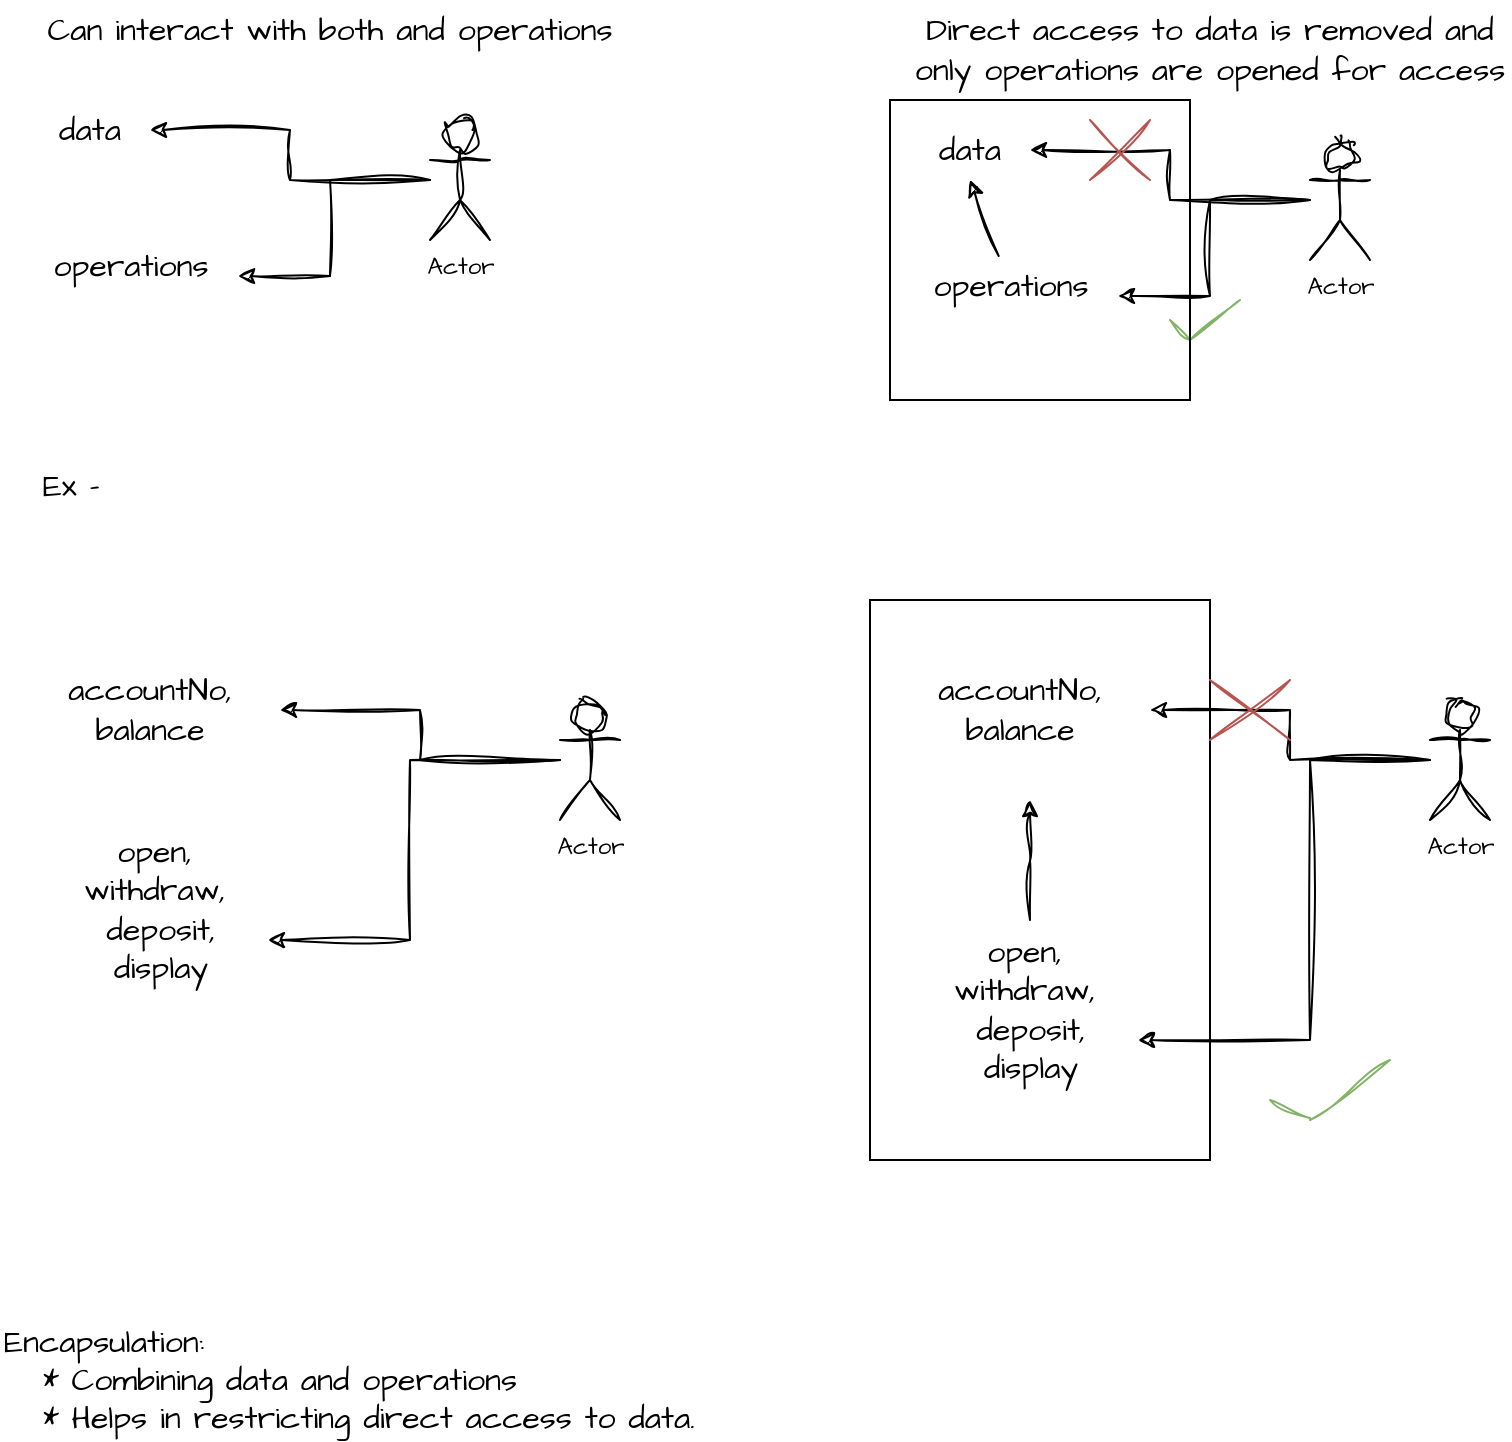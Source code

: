 <mxfile version="28.0.6" pages="2">
  <diagram name="Encapsulation" id="HvBmf6b5bai5dUs95Qzn">
    <mxGraphModel dx="1348" dy="609" grid="1" gridSize="10" guides="1" tooltips="1" connect="1" arrows="1" fold="1" page="1" pageScale="1" pageWidth="1100" pageHeight="850" math="0" shadow="0">
      <root>
        <mxCell id="0" />
        <mxCell id="1" parent="0" />
        <mxCell id="zRorgcqT-lJxtyjFcjAf-1" value="data" style="text;html=1;align=center;verticalAlign=middle;whiteSpace=wrap;rounded=0;fontFamily=Architects Daughter;fontSource=https%3A%2F%2Ffonts.googleapis.com%2Fcss%3Ffamily%3DArchitects%2BDaughter;fontSize=16;" vertex="1" parent="1">
          <mxGeometry x="160" y="80" width="60" height="30" as="geometry" />
        </mxCell>
        <mxCell id="zRorgcqT-lJxtyjFcjAf-2" value="operations" style="text;html=1;align=center;verticalAlign=middle;resizable=0;points=[];autosize=1;strokeColor=none;fillColor=none;fontFamily=Architects Daughter;fontSource=https%3A%2F%2Ffonts.googleapis.com%2Fcss%3Ffamily%3DArchitects%2BDaughter;fontSize=16;" vertex="1" parent="1">
          <mxGeometry x="160" y="148" width="100" height="30" as="geometry" />
        </mxCell>
        <mxCell id="zRorgcqT-lJxtyjFcjAf-4" style="edgeStyle=orthogonalEdgeStyle;rounded=0;sketch=1;hachureGap=4;jiggle=2;curveFitting=1;orthogonalLoop=1;jettySize=auto;html=1;entryX=1;entryY=0.5;entryDx=0;entryDy=0;fontFamily=Architects Daughter;fontSource=https%3A%2F%2Ffonts.googleapis.com%2Fcss%3Ffamily%3DArchitects%2BDaughter;fontSize=16;fontColor=default;" edge="1" parent="1" source="zRorgcqT-lJxtyjFcjAf-3" target="zRorgcqT-lJxtyjFcjAf-1">
          <mxGeometry relative="1" as="geometry" />
        </mxCell>
        <mxCell id="zRorgcqT-lJxtyjFcjAf-3" value="Actor" style="shape=umlActor;verticalLabelPosition=bottom;verticalAlign=top;html=1;outlineConnect=0;sketch=1;hachureGap=4;jiggle=2;curveFitting=1;fontFamily=Architects Daughter;fontSource=https%3A%2F%2Ffonts.googleapis.com%2Fcss%3Ffamily%3DArchitects%2BDaughter;" vertex="1" parent="1">
          <mxGeometry x="360" y="90" width="30" height="60" as="geometry" />
        </mxCell>
        <mxCell id="zRorgcqT-lJxtyjFcjAf-5" style="edgeStyle=orthogonalEdgeStyle;rounded=0;sketch=1;hachureGap=4;jiggle=2;curveFitting=1;orthogonalLoop=1;jettySize=auto;html=1;entryX=1.04;entryY=0.667;entryDx=0;entryDy=0;entryPerimeter=0;fontFamily=Architects Daughter;fontSource=https%3A%2F%2Ffonts.googleapis.com%2Fcss%3Ffamily%3DArchitects%2BDaughter;fontSize=16;fontColor=default;" edge="1" parent="1" source="zRorgcqT-lJxtyjFcjAf-3" target="zRorgcqT-lJxtyjFcjAf-2">
          <mxGeometry relative="1" as="geometry" />
        </mxCell>
        <mxCell id="zRorgcqT-lJxtyjFcjAf-6" value="Can interact with both and operations" style="text;html=1;align=center;verticalAlign=middle;whiteSpace=wrap;rounded=0;fontFamily=Architects Daughter;fontSource=https%3A%2F%2Ffonts.googleapis.com%2Fcss%3Ffamily%3DArchitects%2BDaughter;fontSize=16;fontColor=default;" vertex="1" parent="1">
          <mxGeometry x="160" y="30" width="300" height="30" as="geometry" />
        </mxCell>
        <mxCell id="zRorgcqT-lJxtyjFcjAf-7" value="data" style="text;html=1;align=center;verticalAlign=middle;whiteSpace=wrap;rounded=0;fontFamily=Architects Daughter;fontSource=https%3A%2F%2Ffonts.googleapis.com%2Fcss%3Ffamily%3DArchitects%2BDaughter;fontSize=16;" vertex="1" parent="1">
          <mxGeometry x="600" y="90" width="60" height="30" as="geometry" />
        </mxCell>
        <mxCell id="zRorgcqT-lJxtyjFcjAf-8" value="operations" style="text;html=1;align=center;verticalAlign=middle;resizable=0;points=[];autosize=1;strokeColor=none;fillColor=none;fontFamily=Architects Daughter;fontSource=https%3A%2F%2Ffonts.googleapis.com%2Fcss%3Ffamily%3DArchitects%2BDaughter;fontSize=16;" vertex="1" parent="1">
          <mxGeometry x="600" y="158" width="100" height="30" as="geometry" />
        </mxCell>
        <mxCell id="zRorgcqT-lJxtyjFcjAf-9" style="edgeStyle=orthogonalEdgeStyle;rounded=0;sketch=1;hachureGap=4;jiggle=2;curveFitting=1;orthogonalLoop=1;jettySize=auto;html=1;entryX=1;entryY=0.5;entryDx=0;entryDy=0;fontFamily=Architects Daughter;fontSource=https%3A%2F%2Ffonts.googleapis.com%2Fcss%3Ffamily%3DArchitects%2BDaughter;fontSize=16;fontColor=default;" edge="1" parent="1" source="zRorgcqT-lJxtyjFcjAf-10" target="zRorgcqT-lJxtyjFcjAf-7">
          <mxGeometry relative="1" as="geometry" />
        </mxCell>
        <mxCell id="zRorgcqT-lJxtyjFcjAf-10" value="Actor" style="shape=umlActor;verticalLabelPosition=bottom;verticalAlign=top;html=1;outlineConnect=0;sketch=1;hachureGap=4;jiggle=2;curveFitting=1;fontFamily=Architects Daughter;fontSource=https%3A%2F%2Ffonts.googleapis.com%2Fcss%3Ffamily%3DArchitects%2BDaughter;" vertex="1" parent="1">
          <mxGeometry x="800" y="100" width="30" height="60" as="geometry" />
        </mxCell>
        <mxCell id="zRorgcqT-lJxtyjFcjAf-11" style="edgeStyle=orthogonalEdgeStyle;rounded=0;sketch=1;hachureGap=4;jiggle=2;curveFitting=1;orthogonalLoop=1;jettySize=auto;html=1;entryX=1.04;entryY=0.667;entryDx=0;entryDy=0;entryPerimeter=0;fontFamily=Architects Daughter;fontSource=https%3A%2F%2Ffonts.googleapis.com%2Fcss%3Ffamily%3DArchitects%2BDaughter;fontSize=16;fontColor=default;" edge="1" parent="1" source="zRorgcqT-lJxtyjFcjAf-10" target="zRorgcqT-lJxtyjFcjAf-8">
          <mxGeometry relative="1" as="geometry" />
        </mxCell>
        <mxCell id="zRorgcqT-lJxtyjFcjAf-12" value="Direct access to data is removed and only operations are opened for access" style="text;html=1;align=center;verticalAlign=middle;whiteSpace=wrap;rounded=0;fontFamily=Architects Daughter;fontSource=https%3A%2F%2Ffonts.googleapis.com%2Fcss%3Ffamily%3DArchitects%2BDaughter;fontSize=16;fontColor=default;" vertex="1" parent="1">
          <mxGeometry x="600" y="40" width="300" height="30" as="geometry" />
        </mxCell>
        <mxCell id="zRorgcqT-lJxtyjFcjAf-18" value="" style="group" vertex="1" connectable="0" parent="1">
          <mxGeometry x="730" y="180" width="35" height="20" as="geometry" />
        </mxCell>
        <mxCell id="zRorgcqT-lJxtyjFcjAf-15" value="" style="endArrow=none;html=1;rounded=0;sketch=1;hachureGap=4;jiggle=2;curveFitting=1;fontFamily=Architects Daughter;fontSource=https%3A%2F%2Ffonts.googleapis.com%2Fcss%3Ffamily%3DArchitects%2BDaughter;fontSize=16;fontColor=default;fillColor=#d5e8d4;strokeColor=#82b366;" edge="1" parent="zRorgcqT-lJxtyjFcjAf-18">
          <mxGeometry width="50" height="50" relative="1" as="geometry">
            <mxPoint x="10" y="20" as="sourcePoint" />
            <mxPoint x="35" as="targetPoint" />
          </mxGeometry>
        </mxCell>
        <mxCell id="zRorgcqT-lJxtyjFcjAf-17" value="" style="endArrow=none;html=1;rounded=0;sketch=1;hachureGap=4;jiggle=2;curveFitting=1;fontFamily=Architects Daughter;fontSource=https%3A%2F%2Ffonts.googleapis.com%2Fcss%3Ffamily%3DArchitects%2BDaughter;fontSize=16;fontColor=default;fillColor=#d5e8d4;strokeColor=#82b366;" edge="1" parent="zRorgcqT-lJxtyjFcjAf-18">
          <mxGeometry width="50" height="50" relative="1" as="geometry">
            <mxPoint x="10" y="20" as="sourcePoint" />
            <mxPoint y="10" as="targetPoint" />
          </mxGeometry>
        </mxCell>
        <mxCell id="zRorgcqT-lJxtyjFcjAf-19" value="" style="group" vertex="1" connectable="0" parent="1">
          <mxGeometry x="690" y="90" width="30" height="30" as="geometry" />
        </mxCell>
        <mxCell id="zRorgcqT-lJxtyjFcjAf-13" value="" style="endArrow=none;html=1;rounded=0;sketch=1;hachureGap=4;jiggle=2;curveFitting=1;fontFamily=Architects Daughter;fontSource=https%3A%2F%2Ffonts.googleapis.com%2Fcss%3Ffamily%3DArchitects%2BDaughter;fontSize=16;fontColor=default;fillColor=#f8cecc;strokeColor=#b85450;" edge="1" parent="zRorgcqT-lJxtyjFcjAf-19">
          <mxGeometry width="50" height="50" relative="1" as="geometry">
            <mxPoint y="30" as="sourcePoint" />
            <mxPoint x="30" as="targetPoint" />
          </mxGeometry>
        </mxCell>
        <mxCell id="zRorgcqT-lJxtyjFcjAf-14" value="" style="endArrow=none;html=1;rounded=0;sketch=1;hachureGap=4;jiggle=2;curveFitting=1;fontFamily=Architects Daughter;fontSource=https%3A%2F%2Ffonts.googleapis.com%2Fcss%3Ffamily%3DArchitects%2BDaughter;fontSize=16;fontColor=default;fillColor=#f8cecc;strokeColor=#b85450;" edge="1" parent="zRorgcqT-lJxtyjFcjAf-19">
          <mxGeometry width="50" height="50" relative="1" as="geometry">
            <mxPoint x="30" y="30" as="sourcePoint" />
            <mxPoint as="targetPoint" />
          </mxGeometry>
        </mxCell>
        <mxCell id="zRorgcqT-lJxtyjFcjAf-24" value="" style="endArrow=classic;html=1;rounded=0;sketch=1;hachureGap=4;jiggle=2;curveFitting=1;fontFamily=Architects Daughter;fontSource=https%3A%2F%2Ffonts.googleapis.com%2Fcss%3Ffamily%3DArchitects%2BDaughter;fontSize=16;fontColor=default;" edge="1" parent="1" source="zRorgcqT-lJxtyjFcjAf-8">
          <mxGeometry width="50" height="50" relative="1" as="geometry">
            <mxPoint x="580" y="170" as="sourcePoint" />
            <mxPoint x="630" y="120" as="targetPoint" />
          </mxGeometry>
        </mxCell>
        <mxCell id="zRorgcqT-lJxtyjFcjAf-25" value="" style="whiteSpace=wrap;html=1;aspect=fixed;rounded=0;align=center;verticalAlign=middle;fontFamily=Architects Daughter;fontSource=https%3A%2F%2Ffonts.googleapis.com%2Fcss%3Ffamily%3DArchitects%2BDaughter;fontSize=16;fontColor=default;fillColor=none;gradientColor=none;" vertex="1" parent="1">
          <mxGeometry x="590" y="80" width="150" height="150" as="geometry" />
        </mxCell>
        <mxCell id="zRorgcqT-lJxtyjFcjAf-26" value="accountNo, balance" style="text;html=1;align=center;verticalAlign=middle;whiteSpace=wrap;rounded=0;fontFamily=Architects Daughter;fontSource=https://fonts.googleapis.com/css?family=Architects+Daughter;fontSize=16;" vertex="1" parent="1">
          <mxGeometry x="155" y="370" width="130" height="30" as="geometry" />
        </mxCell>
        <mxCell id="zRorgcqT-lJxtyjFcjAf-27" value="open,&amp;nbsp;&lt;div&gt;withdraw,&amp;nbsp;&lt;/div&gt;&lt;div&gt;deposit,&lt;/div&gt;&lt;div&gt;display&lt;/div&gt;" style="text;html=1;align=center;verticalAlign=middle;resizable=0;points=[];autosize=1;strokeColor=none;fillColor=none;fontFamily=Architects Daughter;fontSource=https://fonts.googleapis.com/css?family=Architects+Daughter;fontSize=16;" vertex="1" parent="1">
          <mxGeometry x="175" y="440" width="100" height="90" as="geometry" />
        </mxCell>
        <mxCell id="zRorgcqT-lJxtyjFcjAf-28" style="edgeStyle=orthogonalEdgeStyle;rounded=0;sketch=1;hachureGap=4;jiggle=2;curveFitting=1;orthogonalLoop=1;jettySize=auto;html=1;entryX=1;entryY=0.5;entryDx=0;entryDy=0;fontFamily=Architects Daughter;fontSource=https://fonts.googleapis.com/css?family=Architects+Daughter;fontSize=16;fontColor=default;" edge="1" parent="1" source="zRorgcqT-lJxtyjFcjAf-29" target="zRorgcqT-lJxtyjFcjAf-26">
          <mxGeometry relative="1" as="geometry" />
        </mxCell>
        <mxCell id="zRorgcqT-lJxtyjFcjAf-29" value="Actor" style="shape=umlActor;verticalLabelPosition=bottom;verticalAlign=top;html=1;outlineConnect=0;sketch=1;hachureGap=4;jiggle=2;curveFitting=1;fontFamily=Architects Daughter;fontSource=https://fonts.googleapis.com/css?family=Architects+Daughter;" vertex="1" parent="1">
          <mxGeometry x="425" y="380" width="30" height="60" as="geometry" />
        </mxCell>
        <mxCell id="zRorgcqT-lJxtyjFcjAf-30" style="edgeStyle=orthogonalEdgeStyle;rounded=0;sketch=1;hachureGap=4;jiggle=2;curveFitting=1;orthogonalLoop=1;jettySize=auto;html=1;entryX=1.04;entryY=0.667;entryDx=0;entryDy=0;entryPerimeter=0;fontFamily=Architects Daughter;fontSource=https://fonts.googleapis.com/css?family=Architects+Daughter;fontSize=16;fontColor=default;" edge="1" parent="1" source="zRorgcqT-lJxtyjFcjAf-29" target="zRorgcqT-lJxtyjFcjAf-27">
          <mxGeometry relative="1" as="geometry" />
        </mxCell>
        <mxCell id="zRorgcqT-lJxtyjFcjAf-31" value="Ex -" style="text;html=1;align=center;verticalAlign=middle;resizable=0;points=[];autosize=1;strokeColor=none;fillColor=none;fontFamily=Architects Daughter;fontSource=https%3A%2F%2Ffonts.googleapis.com%2Fcss%3Ffamily%3DArchitects%2BDaughter;fontSize=16;fontColor=default;" vertex="1" parent="1">
          <mxGeometry x="155" y="258" width="50" height="30" as="geometry" />
        </mxCell>
        <mxCell id="zRorgcqT-lJxtyjFcjAf-32" value="accountNo, balance" style="text;html=1;align=center;verticalAlign=middle;whiteSpace=wrap;rounded=0;fontFamily=Architects Daughter;fontSource=https://fonts.googleapis.com/css?family=Architects+Daughter;fontSize=16;" vertex="1" parent="1">
          <mxGeometry x="590" y="370" width="130" height="30" as="geometry" />
        </mxCell>
        <mxCell id="zRorgcqT-lJxtyjFcjAf-38" style="edgeStyle=orthogonalEdgeStyle;rounded=0;sketch=1;hachureGap=4;jiggle=2;curveFitting=1;orthogonalLoop=1;jettySize=auto;html=1;fontFamily=Architects Daughter;fontSource=https%3A%2F%2Ffonts.googleapis.com%2Fcss%3Ffamily%3DArchitects%2BDaughter;fontSize=16;fontColor=default;" edge="1" parent="1" source="zRorgcqT-lJxtyjFcjAf-33">
          <mxGeometry relative="1" as="geometry">
            <mxPoint x="660" y="430" as="targetPoint" />
          </mxGeometry>
        </mxCell>
        <mxCell id="zRorgcqT-lJxtyjFcjAf-33" value="open,&amp;nbsp;&lt;div&gt;withdraw,&amp;nbsp;&lt;/div&gt;&lt;div&gt;deposit,&lt;/div&gt;&lt;div&gt;display&lt;/div&gt;" style="text;html=1;align=center;verticalAlign=middle;resizable=0;points=[];autosize=1;strokeColor=none;fillColor=none;fontFamily=Architects Daughter;fontSource=https://fonts.googleapis.com/css?family=Architects+Daughter;fontSize=16;" vertex="1" parent="1">
          <mxGeometry x="610" y="490" width="100" height="90" as="geometry" />
        </mxCell>
        <mxCell id="zRorgcqT-lJxtyjFcjAf-34" style="edgeStyle=orthogonalEdgeStyle;rounded=0;sketch=1;hachureGap=4;jiggle=2;curveFitting=1;orthogonalLoop=1;jettySize=auto;html=1;entryX=1;entryY=0.5;entryDx=0;entryDy=0;fontFamily=Architects Daughter;fontSource=https://fonts.googleapis.com/css?family=Architects+Daughter;fontSize=16;fontColor=default;" edge="1" parent="1" source="zRorgcqT-lJxtyjFcjAf-35" target="zRorgcqT-lJxtyjFcjAf-32">
          <mxGeometry relative="1" as="geometry" />
        </mxCell>
        <mxCell id="zRorgcqT-lJxtyjFcjAf-35" value="Actor" style="shape=umlActor;verticalLabelPosition=bottom;verticalAlign=top;html=1;outlineConnect=0;sketch=1;hachureGap=4;jiggle=2;curveFitting=1;fontFamily=Architects Daughter;fontSource=https://fonts.googleapis.com/css?family=Architects+Daughter;" vertex="1" parent="1">
          <mxGeometry x="860" y="380" width="30" height="60" as="geometry" />
        </mxCell>
        <mxCell id="zRorgcqT-lJxtyjFcjAf-36" style="edgeStyle=orthogonalEdgeStyle;rounded=0;sketch=1;hachureGap=4;jiggle=2;curveFitting=1;orthogonalLoop=1;jettySize=auto;html=1;entryX=1.04;entryY=0.667;entryDx=0;entryDy=0;entryPerimeter=0;fontFamily=Architects Daughter;fontSource=https://fonts.googleapis.com/css?family=Architects+Daughter;fontSize=16;fontColor=default;" edge="1" parent="1" source="zRorgcqT-lJxtyjFcjAf-35" target="zRorgcqT-lJxtyjFcjAf-33">
          <mxGeometry relative="1" as="geometry">
            <Array as="points">
              <mxPoint x="800" y="410" />
              <mxPoint x="800" y="550" />
            </Array>
          </mxGeometry>
        </mxCell>
        <mxCell id="zRorgcqT-lJxtyjFcjAf-39" value="" style="rounded=0;whiteSpace=wrap;html=1;align=center;verticalAlign=middle;fontFamily=Architects Daughter;fontSource=https%3A%2F%2Ffonts.googleapis.com%2Fcss%3Ffamily%3DArchitects%2BDaughter;fontSize=16;fontColor=default;fillColor=none;gradientColor=none;" vertex="1" parent="1">
          <mxGeometry x="580" y="330" width="170" height="280" as="geometry" />
        </mxCell>
        <mxCell id="zRorgcqT-lJxtyjFcjAf-42" value="" style="group" vertex="1" connectable="0" parent="1">
          <mxGeometry x="750" y="370" width="40" height="30" as="geometry" />
        </mxCell>
        <mxCell id="zRorgcqT-lJxtyjFcjAf-40" value="" style="endArrow=none;html=1;rounded=0;sketch=1;hachureGap=4;jiggle=2;curveFitting=1;fontFamily=Architects Daughter;fontSource=https%3A%2F%2Ffonts.googleapis.com%2Fcss%3Ffamily%3DArchitects%2BDaughter;fontSize=16;fontColor=default;fillColor=#f8cecc;strokeColor=#b85450;" edge="1" parent="zRorgcqT-lJxtyjFcjAf-42">
          <mxGeometry width="50" height="50" relative="1" as="geometry">
            <mxPoint y="30" as="sourcePoint" />
            <mxPoint x="40" as="targetPoint" />
          </mxGeometry>
        </mxCell>
        <mxCell id="zRorgcqT-lJxtyjFcjAf-41" value="" style="endArrow=none;html=1;rounded=0;sketch=1;hachureGap=4;jiggle=2;curveFitting=1;fontFamily=Architects Daughter;fontSource=https%3A%2F%2Ffonts.googleapis.com%2Fcss%3Ffamily%3DArchitects%2BDaughter;fontSize=16;fontColor=default;fillColor=#f8cecc;strokeColor=#b85450;" edge="1" parent="zRorgcqT-lJxtyjFcjAf-42">
          <mxGeometry width="50" height="50" relative="1" as="geometry">
            <mxPoint x="40" y="30" as="sourcePoint" />
            <mxPoint as="targetPoint" />
          </mxGeometry>
        </mxCell>
        <mxCell id="zRorgcqT-lJxtyjFcjAf-45" value="" style="group" vertex="1" connectable="0" parent="1">
          <mxGeometry x="780" y="560" width="60" height="30" as="geometry" />
        </mxCell>
        <mxCell id="zRorgcqT-lJxtyjFcjAf-43" value="" style="endArrow=none;html=1;rounded=0;sketch=1;hachureGap=4;jiggle=2;curveFitting=1;fontFamily=Architects Daughter;fontSource=https%3A%2F%2Ffonts.googleapis.com%2Fcss%3Ffamily%3DArchitects%2BDaughter;fontSize=16;fontColor=default;fillColor=#d5e8d4;strokeColor=#82b366;" edge="1" parent="zRorgcqT-lJxtyjFcjAf-45">
          <mxGeometry width="50" height="50" relative="1" as="geometry">
            <mxPoint x="20" y="30" as="sourcePoint" />
            <mxPoint x="60" as="targetPoint" />
          </mxGeometry>
        </mxCell>
        <mxCell id="zRorgcqT-lJxtyjFcjAf-44" value="" style="endArrow=none;html=1;rounded=0;sketch=1;hachureGap=4;jiggle=2;curveFitting=1;fontFamily=Architects Daughter;fontSource=https%3A%2F%2Ffonts.googleapis.com%2Fcss%3Ffamily%3DArchitects%2BDaughter;fontSize=16;fontColor=default;fillColor=#d5e8d4;strokeColor=#82b366;" edge="1" parent="zRorgcqT-lJxtyjFcjAf-45">
          <mxGeometry width="50" height="50" relative="1" as="geometry">
            <mxPoint x="20" y="29" as="sourcePoint" />
            <mxPoint y="20" as="targetPoint" />
          </mxGeometry>
        </mxCell>
        <mxCell id="zRorgcqT-lJxtyjFcjAf-46" value="Encapsulation:&amp;nbsp;&lt;div&gt;&amp;nbsp; &amp;nbsp;* Combining data and operations&lt;/div&gt;&lt;div&gt;&amp;nbsp; &amp;nbsp;* Helps in restricting direct access to data.&lt;/div&gt;" style="text;html=1;align=left;verticalAlign=middle;whiteSpace=wrap;rounded=0;fontFamily=Architects Daughter;fontSource=https%3A%2F%2Ffonts.googleapis.com%2Fcss%3Ffamily%3DArchitects%2BDaughter;fontSize=16;fontColor=default;" vertex="1" parent="1">
          <mxGeometry x="145" y="690" width="665" height="60" as="geometry" />
        </mxCell>
      </root>
    </mxGraphModel>
  </diagram>
  <diagram id="VZ01x36a7m6AYD3zCdvE" name="Class">
    <mxGraphModel dx="1111" dy="454" grid="1" gridSize="10" guides="1" tooltips="1" connect="1" arrows="1" fold="1" page="1" pageScale="1" pageWidth="1100" pageHeight="850" math="0" shadow="0">
      <root>
        <mxCell id="0" />
        <mxCell id="1" parent="0" />
        <mxCell id="VXPpA01WvhAamzisOO9g-1" value="A class is a template to create an object, it usually combines data and behaviour" style="text;html=1;align=left;verticalAlign=middle;whiteSpace=wrap;rounded=0;fontFamily=Architects Daughter;fontSource=https%3A%2F%2Ffonts.googleapis.com%2Fcss%3Ffamily%3DArchitects%2BDaughter;fontSize=17;fillColor=#f8cecc;strokeColor=#b85450;fontStyle=1" parent="1" vertex="1">
          <mxGeometry x="40" y="30" width="770" height="30" as="geometry" />
        </mxCell>
        <mxCell id="VXPpA01WvhAamzisOO9g-2" value="class Account {&lt;div&gt;&amp;nbsp; &amp;nbsp; &amp;nbsp;int accountNo;&lt;/div&gt;&lt;div&gt;&amp;nbsp; &amp;nbsp; &amp;nbsp;double balance;&lt;/div&gt;&lt;div&gt;&lt;br&gt;&lt;/div&gt;&lt;div&gt;&amp;nbsp; &amp;nbsp; &amp;nbsp; void withdraw(double amt) {......}&lt;/div&gt;&lt;div&gt;&amp;nbsp; &amp;nbsp; &amp;nbsp; void deposit(double amt) {....}&lt;/div&gt;&lt;div&gt;&amp;nbsp; &amp;nbsp;&lt;/div&gt;&lt;div&gt;}&lt;/div&gt;" style="text;html=1;align=left;verticalAlign=middle;whiteSpace=wrap;rounded=0;fontFamily=Architects Daughter;fontSource=https%3A%2F%2Ffonts.googleapis.com%2Fcss%3Ffamily%3DArchitects%2BDaughter;fontSize=18;fontColor=default;fontStyle=1" parent="1" vertex="1">
          <mxGeometry x="40" y="110" width="350" height="200" as="geometry" />
        </mxCell>
        <mxCell id="VXPpA01WvhAamzisOO9g-3" value="Account&amp;nbsp; &amp;nbsp;acc1 = new Account();&lt;div&gt;Account&amp;nbsp; &amp;nbsp;acc2 = new Account()&lt;span style=&quot;background-color: transparent; color: light-dark(rgb(0, 0, 0), rgb(255, 255, 255));&quot;&gt;;&lt;/span&gt;&lt;/div&gt;&lt;div&gt;&lt;span style=&quot;background-color: transparent; color: light-dark(rgb(0, 0, 0), rgb(255, 255, 255));&quot;&gt;Account&amp;nbsp; &amp;nbsp;acc3 = new Account();&lt;/span&gt;&lt;/div&gt;" style="text;html=1;align=left;verticalAlign=middle;whiteSpace=wrap;rounded=0;fontFamily=Architects Daughter;fontSource=https%3A%2F%2Ffonts.googleapis.com%2Fcss%3Ffamily%3DArchitects%2BDaughter;fontSize=18;fontColor=default;fontStyle=1" parent="1" vertex="1">
          <mxGeometry x="560" y="130" width="350" height="110" as="geometry" />
        </mxCell>
        <mxCell id="VXPpA01WvhAamzisOO9g-4" value="accountNo:&lt;div&gt;&lt;br&gt;&lt;div&gt;balance:&amp;nbsp; &amp;nbsp;&lt;/div&gt;&lt;/div&gt;" style="ellipse;whiteSpace=wrap;html=1;rounded=0;align=center;verticalAlign=middle;fontFamily=Architects Daughter;fontSource=https%3A%2F%2Ffonts.googleapis.com%2Fcss%3Ffamily%3DArchitects%2BDaughter;fontSize=18;fontColor=#333333;fillColor=#f5f5f5;strokeColor=#666666;fontStyle=1" parent="1" vertex="1">
          <mxGeometry x="430" y="300" width="220" height="130" as="geometry" />
        </mxCell>
        <mxCell id="VXPpA01WvhAamzisOO9g-5" value="acc1" style="text;html=1;align=center;verticalAlign=middle;resizable=0;points=[];autosize=1;strokeColor=none;fillColor=none;fontFamily=Architects Daughter;fontSource=https%3A%2F%2Ffonts.googleapis.com%2Fcss%3Ffamily%3DArchitects%2BDaughter;fontSize=18;fontColor=default;fontStyle=1" parent="1" vertex="1">
          <mxGeometry x="335" y="285" width="60" height="40" as="geometry" />
        </mxCell>
        <mxCell id="VXPpA01WvhAamzisOO9g-6" value="" style="rounded=0;whiteSpace=wrap;html=1;align=center;verticalAlign=middle;fontFamily=Architects Daughter;fontSource=https%3A%2F%2Ffonts.googleapis.com%2Fcss%3Ffamily%3DArchitects%2BDaughter;fontSize=18;fontColor=default;fillColor=none;gradientColor=none;fontStyle=1" parent="1" vertex="1">
          <mxGeometry x="390" y="290" width="30" height="25" as="geometry" />
        </mxCell>
        <mxCell id="VXPpA01WvhAamzisOO9g-7" value="" style="endArrow=classic;html=1;rounded=0;sketch=1;hachureGap=4;jiggle=2;curveFitting=1;fontFamily=Architects Daughter;fontSource=https%3A%2F%2Ffonts.googleapis.com%2Fcss%3Ffamily%3DArchitects%2BDaughter;fontSize=18;fontColor=default;fontStyle=1" parent="1" target="VXPpA01WvhAamzisOO9g-4" edge="1">
          <mxGeometry width="50" height="50" relative="1" as="geometry">
            <mxPoint x="410" y="303" as="sourcePoint" />
            <mxPoint x="470" y="270" as="targetPoint" />
          </mxGeometry>
        </mxCell>
        <mxCell id="VXPpA01WvhAamzisOO9g-8" value="accountNo:&lt;div&gt;&lt;br&gt;&lt;div&gt;balance:&amp;nbsp; &amp;nbsp;&lt;/div&gt;&lt;/div&gt;" style="ellipse;whiteSpace=wrap;html=1;rounded=0;align=center;verticalAlign=middle;fontFamily=Architects Daughter;fontSource=https%3A%2F%2Ffonts.googleapis.com%2Fcss%3Ffamily%3DArchitects%2BDaughter;fontSize=18;fontColor=#333333;fillColor=#f5f5f5;strokeColor=#666666;fontStyle=1" parent="1" vertex="1">
          <mxGeometry x="760" y="300" width="220" height="130" as="geometry" />
        </mxCell>
        <mxCell id="VXPpA01WvhAamzisOO9g-9" value="" style="rounded=0;whiteSpace=wrap;html=1;align=center;verticalAlign=middle;fontFamily=Architects Daughter;fontSource=https%3A%2F%2Ffonts.googleapis.com%2Fcss%3Ffamily%3DArchitects%2BDaughter;fontSize=18;fontColor=default;fillColor=none;gradientColor=none;fontStyle=1" parent="1" vertex="1">
          <mxGeometry x="720" y="290" width="30" height="25" as="geometry" />
        </mxCell>
        <mxCell id="VXPpA01WvhAamzisOO9g-10" value="" style="endArrow=classic;html=1;rounded=0;sketch=1;hachureGap=4;jiggle=2;curveFitting=1;fontFamily=Architects Daughter;fontSource=https%3A%2F%2Ffonts.googleapis.com%2Fcss%3Ffamily%3DArchitects%2BDaughter;fontSize=18;fontColor=default;fontStyle=1" parent="1" target="VXPpA01WvhAamzisOO9g-8" edge="1">
          <mxGeometry width="50" height="50" relative="1" as="geometry">
            <mxPoint x="740" y="303" as="sourcePoint" />
            <mxPoint x="800" y="270" as="targetPoint" />
          </mxGeometry>
        </mxCell>
        <mxCell id="VXPpA01WvhAamzisOO9g-11" value="accountNo:&lt;div&gt;&lt;br&gt;&lt;div&gt;balance:&amp;nbsp; &amp;nbsp;&lt;/div&gt;&lt;/div&gt;" style="ellipse;whiteSpace=wrap;html=1;rounded=0;align=center;verticalAlign=middle;fontFamily=Architects Daughter;fontSource=https%3A%2F%2Ffonts.googleapis.com%2Fcss%3Ffamily%3DArchitects%2BDaughter;fontSize=18;fontColor=#333333;fillColor=#f5f5f5;strokeColor=#666666;fontStyle=1" parent="1" vertex="1">
          <mxGeometry x="1070" y="295" width="220" height="130" as="geometry" />
        </mxCell>
        <mxCell id="VXPpA01WvhAamzisOO9g-12" value="" style="rounded=0;whiteSpace=wrap;html=1;align=center;verticalAlign=middle;fontFamily=Architects Daughter;fontSource=https%3A%2F%2Ffonts.googleapis.com%2Fcss%3Ffamily%3DArchitects%2BDaughter;fontSize=18;fontColor=default;fillColor=none;gradientColor=none;fontStyle=1" parent="1" vertex="1">
          <mxGeometry x="1030" y="285" width="30" height="25" as="geometry" />
        </mxCell>
        <mxCell id="VXPpA01WvhAamzisOO9g-13" value="" style="endArrow=classic;html=1;rounded=0;sketch=1;hachureGap=4;jiggle=2;curveFitting=1;fontFamily=Architects Daughter;fontSource=https%3A%2F%2Ffonts.googleapis.com%2Fcss%3Ffamily%3DArchitects%2BDaughter;fontSize=18;fontColor=default;fontStyle=1" parent="1" target="VXPpA01WvhAamzisOO9g-11" edge="1">
          <mxGeometry width="50" height="50" relative="1" as="geometry">
            <mxPoint x="1050" y="298" as="sourcePoint" />
            <mxPoint x="1110" y="265" as="targetPoint" />
          </mxGeometry>
        </mxCell>
        <mxCell id="VXPpA01WvhAamzisOO9g-14" value="acc2" style="text;html=1;align=center;verticalAlign=middle;resizable=0;points=[];autosize=1;strokeColor=none;fillColor=none;fontFamily=Architects Daughter;fontSource=https%3A%2F%2Ffonts.googleapis.com%2Fcss%3Ffamily%3DArchitects%2BDaughter;fontSize=18;fontColor=default;fontStyle=1" parent="1" vertex="1">
          <mxGeometry x="645" y="280" width="70" height="40" as="geometry" />
        </mxCell>
        <mxCell id="VXPpA01WvhAamzisOO9g-15" value="acc3" style="text;html=1;align=center;verticalAlign=middle;resizable=0;points=[];autosize=1;strokeColor=none;fillColor=none;fontFamily=Architects Daughter;fontSource=https%3A%2F%2Ffonts.googleapis.com%2Fcss%3Ffamily%3DArchitects%2BDaughter;fontSize=18;fontColor=default;fontStyle=1" parent="1" vertex="1">
          <mxGeometry x="950" y="265" width="60" height="40" as="geometry" />
        </mxCell>
        <mxCell id="VXPpA01WvhAamzisOO9g-17" value="&amp;nbsp; &lt;font style=&quot;color: rgb(140, 107, 154);&quot;&gt;this&lt;/font&gt;&amp;nbsp;&lt;div&gt;&lt;br&gt;&lt;/div&gt;&lt;div&gt;&lt;br&gt;&lt;/div&gt;&lt;div&gt;&amp;nbsp; void withdraw(double amout) {&lt;/div&gt;&lt;div&gt;&amp;nbsp;&amp;nbsp;&lt;/div&gt;&lt;div&gt;&amp;nbsp; &amp;nbsp; &amp;nbsp;&lt;font style=&quot;color: rgb(140, 107, 154);&quot;&gt;this&lt;/font&gt;.balance = &lt;font style=&quot;color: rgb(140, 107, 154);&quot;&gt;this&lt;/font&gt;.balance - amount;&lt;/div&gt;&lt;div&gt;&amp;nbsp;&amp;nbsp;&lt;/div&gt;&lt;div&gt;&amp;nbsp; }&lt;/div&gt;&lt;div&gt;&lt;br&gt;&lt;/div&gt;&lt;div&gt;&amp;nbsp; void deposit(double amount) {&lt;/div&gt;&lt;div&gt;&amp;nbsp; &amp;nbsp;&amp;nbsp;&lt;/div&gt;&lt;div&gt;&amp;nbsp; &amp;nbsp; &amp;nbsp;&lt;font style=&quot;color: rgb(140, 107, 154);&quot;&gt;this&lt;/font&gt;.balance = &lt;font style=&quot;color: rgb(140, 107, 154);&quot;&gt;this&lt;/font&gt;.balance + amount;&lt;/div&gt;&lt;div&gt;&amp;nbsp;&amp;nbsp;&lt;/div&gt;&lt;div&gt;&amp;nbsp; }&amp;nbsp;&lt;/div&gt;" style="rounded=0;whiteSpace=wrap;html=1;align=left;verticalAlign=middle;fontFamily=Architects Daughter;fontSource=https%3A%2F%2Ffonts.googleapis.com%2Fcss%3Ffamily%3DArchitects%2BDaughter;fontSize=18;fillColor=#fff2cc;strokeColor=#d6b656;fontStyle=1" parent="1" vertex="1">
          <mxGeometry x="710" y="500" width="370" height="330" as="geometry" />
        </mxCell>
        <mxCell id="VXPpA01WvhAamzisOO9g-18" value="" style="rounded=0;whiteSpace=wrap;html=1;align=center;verticalAlign=middle;fontFamily=Architects Daughter;fontSource=https%3A%2F%2Ffonts.googleapis.com%2Fcss%3Ffamily%3DArchitects%2BDaughter;fontSize=18;fontColor=default;fillColor=none;gradientColor=none;fontStyle=1" parent="1" vertex="1">
          <mxGeometry x="760" y="510" width="50" height="30" as="geometry" />
        </mxCell>
        <mxCell id="VXPpA01WvhAamzisOO9g-19" value="" style="endArrow=classic;html=1;rounded=0;sketch=1;hachureGap=4;jiggle=2;curveFitting=1;fontFamily=Architects Daughter;fontSource=https%3A%2F%2Ffonts.googleapis.com%2Fcss%3Ffamily%3DArchitects%2BDaughter;fontSize=16;fontColor=default;entryX=0.27;entryY=0.975;entryDx=0;entryDy=0;entryPerimeter=0;" parent="1" edge="1" target="VXPpA01WvhAamzisOO9g-8">
          <mxGeometry width="50" height="50" relative="1" as="geometry">
            <mxPoint x="770" y="530" as="sourcePoint" />
            <mxPoint x="830" y="440" as="targetPoint" />
          </mxGeometry>
        </mxCell>
        <mxCell id="VXPpA01WvhAamzisOO9g-20" value="&lt;b&gt;acc2 . deposit ( 2000 );&lt;/b&gt;" style="text;html=1;align=center;verticalAlign=middle;whiteSpace=wrap;rounded=0;fontFamily=Architects Daughter;fontSource=https%3A%2F%2Ffonts.googleapis.com%2Fcss%3Ffamily%3DArchitects%2BDaughter;fontSize=18;fillColor=#d5e8d4;strokeColor=#82b366;" parent="1" vertex="1">
          <mxGeometry x="830" y="450" width="240" height="40" as="geometry" />
        </mxCell>
      </root>
    </mxGraphModel>
  </diagram>
</mxfile>
